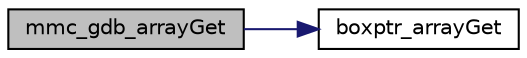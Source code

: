 digraph "mmc_gdb_arrayGet"
{
  edge [fontname="Helvetica",fontsize="10",labelfontname="Helvetica",labelfontsize="10"];
  node [fontname="Helvetica",fontsize="10",shape=record];
  rankdir="LR";
  Node40 [label="mmc_gdb_arrayGet",height=0.2,width=0.4,color="black", fillcolor="grey75", style="filled", fontcolor="black"];
  Node40 -> Node41 [color="midnightblue",fontsize="10",style="solid",fontname="Helvetica"];
  Node41 [label="boxptr_arrayGet",height=0.2,width=0.4,color="black", fillcolor="white", style="filled",URL="$dd/d15/meta__modelica__builtin_8h.html#a3215cc6c48bd754435228177b93c6489"];
}
